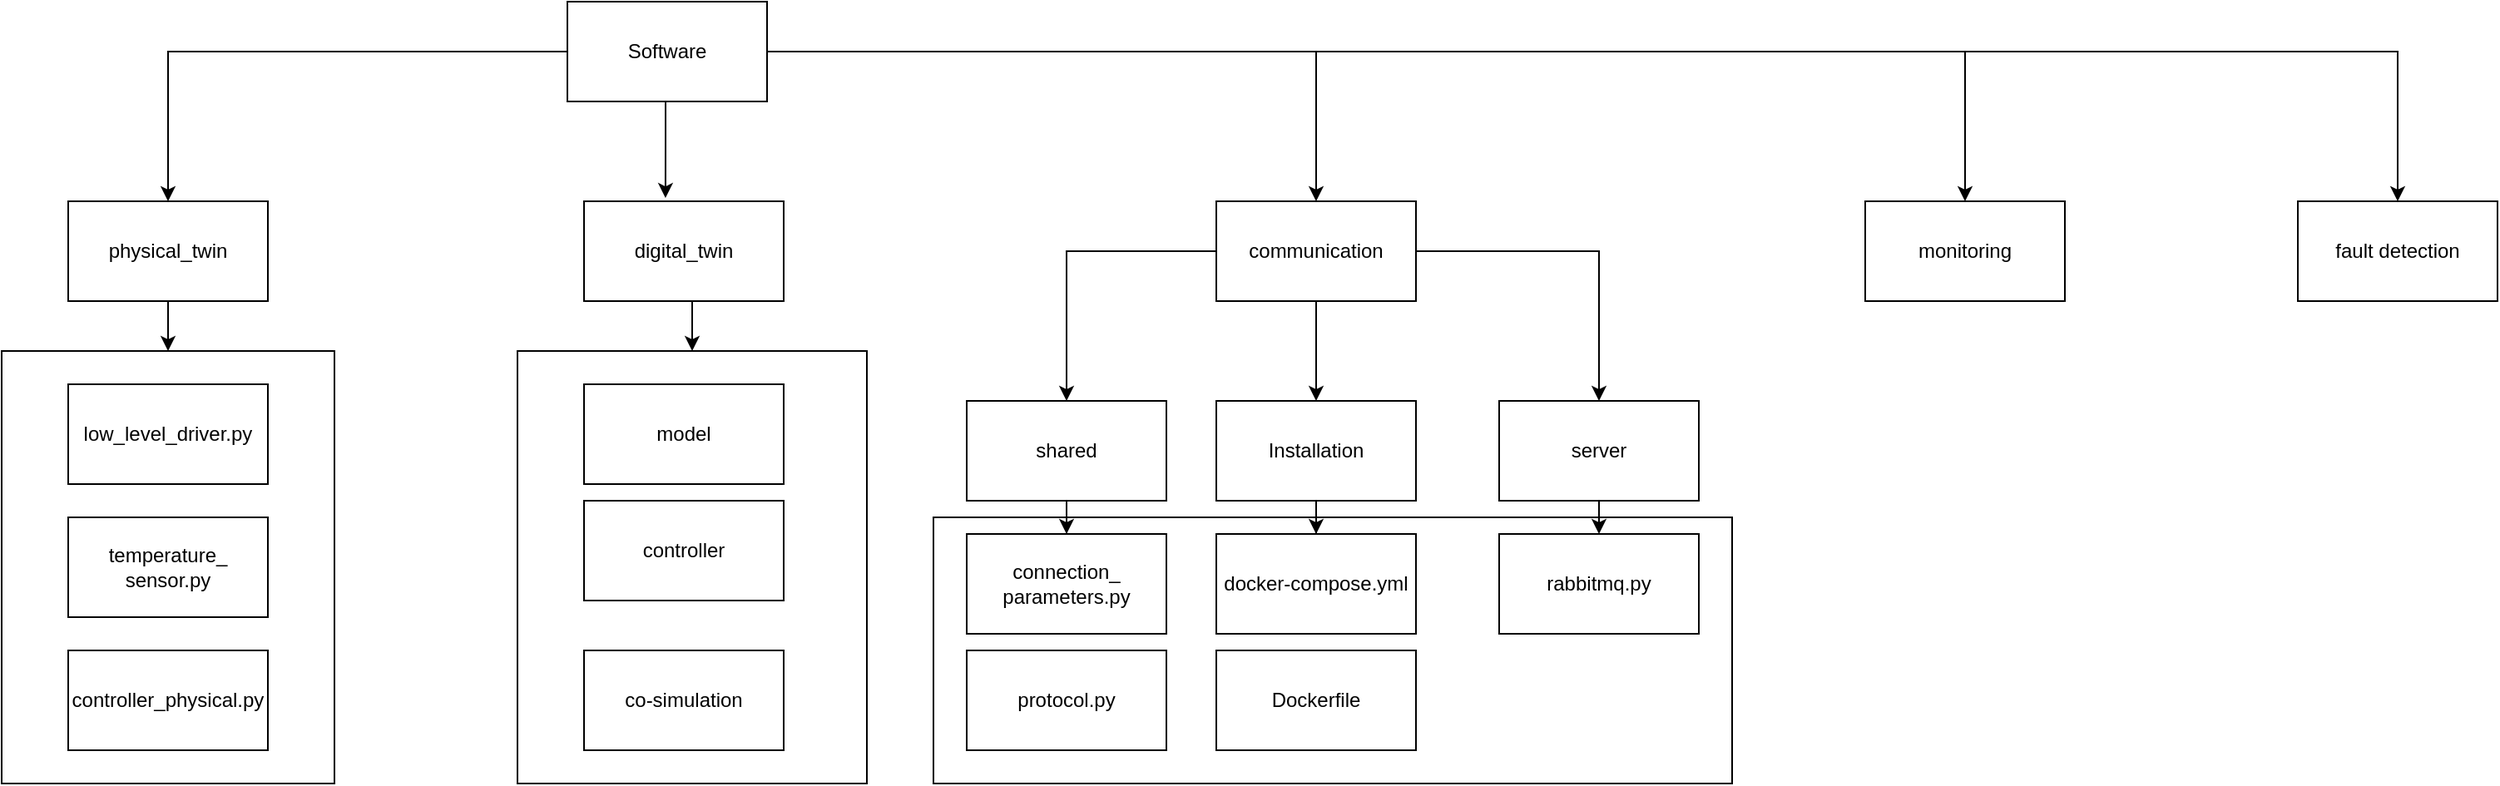 <mxfile version="13.9.9" type="device"><diagram id="iEd0tF4DcvAUMcgzVtME" name="Page-1"><mxGraphModel dx="1278" dy="948" grid="1" gridSize="10" guides="1" tooltips="1" connect="1" arrows="1" fold="1" page="1" pageScale="1" pageWidth="850" pageHeight="1100" math="0" shadow="0"><root><mxCell id="0"/><mxCell id="1" parent="0"/><mxCell id="X4DmHsCRrUhemdWOnzhn-28" value="" style="rounded=0;whiteSpace=wrap;html=1;" vertex="1" parent="1"><mxGeometry x="370" y="390" width="210" height="260" as="geometry"/></mxCell><mxCell id="X4DmHsCRrUhemdWOnzhn-27" value="" style="rounded=0;whiteSpace=wrap;html=1;" vertex="1" parent="1"><mxGeometry x="60" y="390" width="200" height="260" as="geometry"/></mxCell><mxCell id="X4DmHsCRrUhemdWOnzhn-26" value="" style="rounded=0;whiteSpace=wrap;html=1;" vertex="1" parent="1"><mxGeometry x="620" y="490" width="480" height="160" as="geometry"/></mxCell><mxCell id="X4DmHsCRrUhemdWOnzhn-5" style="edgeStyle=orthogonalEdgeStyle;rounded=0;orthogonalLoop=1;jettySize=auto;html=1;entryX=0.408;entryY=-0.033;entryDx=0;entryDy=0;entryPerimeter=0;" edge="1" parent="1" source="X4DmHsCRrUhemdWOnzhn-1" target="X4DmHsCRrUhemdWOnzhn-2"><mxGeometry relative="1" as="geometry"><Array as="points"><mxPoint x="459" y="260"/><mxPoint x="459" y="260"/></Array></mxGeometry></mxCell><mxCell id="X4DmHsCRrUhemdWOnzhn-6" style="edgeStyle=orthogonalEdgeStyle;rounded=0;orthogonalLoop=1;jettySize=auto;html=1;entryX=0.5;entryY=0;entryDx=0;entryDy=0;" edge="1" parent="1" source="X4DmHsCRrUhemdWOnzhn-1" target="X4DmHsCRrUhemdWOnzhn-3"><mxGeometry relative="1" as="geometry"/></mxCell><mxCell id="X4DmHsCRrUhemdWOnzhn-7" style="edgeStyle=orthogonalEdgeStyle;rounded=0;orthogonalLoop=1;jettySize=auto;html=1;entryX=0.5;entryY=0;entryDx=0;entryDy=0;" edge="1" parent="1" source="X4DmHsCRrUhemdWOnzhn-1" target="X4DmHsCRrUhemdWOnzhn-4"><mxGeometry relative="1" as="geometry"/></mxCell><mxCell id="X4DmHsCRrUhemdWOnzhn-35" style="edgeStyle=orthogonalEdgeStyle;rounded=0;orthogonalLoop=1;jettySize=auto;html=1;entryX=0.5;entryY=0;entryDx=0;entryDy=0;" edge="1" parent="1" source="X4DmHsCRrUhemdWOnzhn-1" target="X4DmHsCRrUhemdWOnzhn-24"><mxGeometry relative="1" as="geometry"/></mxCell><mxCell id="X4DmHsCRrUhemdWOnzhn-36" style="edgeStyle=orthogonalEdgeStyle;rounded=0;orthogonalLoop=1;jettySize=auto;html=1;entryX=0.5;entryY=0;entryDx=0;entryDy=0;" edge="1" parent="1" source="X4DmHsCRrUhemdWOnzhn-1" target="X4DmHsCRrUhemdWOnzhn-25"><mxGeometry relative="1" as="geometry"/></mxCell><mxCell id="X4DmHsCRrUhemdWOnzhn-1" value="Software" style="rounded=0;whiteSpace=wrap;html=1;" vertex="1" parent="1"><mxGeometry x="400" y="180" width="120" height="60" as="geometry"/></mxCell><mxCell id="X4DmHsCRrUhemdWOnzhn-30" style="edgeStyle=orthogonalEdgeStyle;rounded=0;orthogonalLoop=1;jettySize=auto;html=1;exitX=0.5;exitY=1;exitDx=0;exitDy=0;entryX=0.5;entryY=0;entryDx=0;entryDy=0;" edge="1" parent="1" source="X4DmHsCRrUhemdWOnzhn-2" target="X4DmHsCRrUhemdWOnzhn-28"><mxGeometry relative="1" as="geometry"/></mxCell><mxCell id="X4DmHsCRrUhemdWOnzhn-2" value="digital_twin" style="rounded=0;whiteSpace=wrap;html=1;" vertex="1" parent="1"><mxGeometry x="410" y="300" width="120" height="60" as="geometry"/></mxCell><mxCell id="X4DmHsCRrUhemdWOnzhn-29" style="edgeStyle=orthogonalEdgeStyle;rounded=0;orthogonalLoop=1;jettySize=auto;html=1;exitX=0.5;exitY=1;exitDx=0;exitDy=0;entryX=0.5;entryY=0;entryDx=0;entryDy=0;" edge="1" parent="1" source="X4DmHsCRrUhemdWOnzhn-3" target="X4DmHsCRrUhemdWOnzhn-27"><mxGeometry relative="1" as="geometry"/></mxCell><mxCell id="X4DmHsCRrUhemdWOnzhn-3" value="physical_twin" style="rounded=0;whiteSpace=wrap;html=1;" vertex="1" parent="1"><mxGeometry x="100" y="300" width="120" height="60" as="geometry"/></mxCell><mxCell id="X4DmHsCRrUhemdWOnzhn-14" style="edgeStyle=orthogonalEdgeStyle;rounded=0;orthogonalLoop=1;jettySize=auto;html=1;entryX=0.5;entryY=0;entryDx=0;entryDy=0;" edge="1" parent="1" source="X4DmHsCRrUhemdWOnzhn-4" target="X4DmHsCRrUhemdWOnzhn-12"><mxGeometry relative="1" as="geometry"/></mxCell><mxCell id="X4DmHsCRrUhemdWOnzhn-16" style="edgeStyle=orthogonalEdgeStyle;rounded=0;orthogonalLoop=1;jettySize=auto;html=1;" edge="1" parent="1" source="X4DmHsCRrUhemdWOnzhn-4" target="X4DmHsCRrUhemdWOnzhn-13"><mxGeometry relative="1" as="geometry"/></mxCell><mxCell id="X4DmHsCRrUhemdWOnzhn-17" style="edgeStyle=orthogonalEdgeStyle;rounded=0;orthogonalLoop=1;jettySize=auto;html=1;entryX=0.5;entryY=0;entryDx=0;entryDy=0;" edge="1" parent="1" source="X4DmHsCRrUhemdWOnzhn-4" target="X4DmHsCRrUhemdWOnzhn-11"><mxGeometry relative="1" as="geometry"/></mxCell><mxCell id="X4DmHsCRrUhemdWOnzhn-4" value="communication" style="rounded=0;whiteSpace=wrap;html=1;" vertex="1" parent="1"><mxGeometry x="790" y="300" width="120" height="60" as="geometry"/></mxCell><mxCell id="X4DmHsCRrUhemdWOnzhn-8" value="low_level_driver.py" style="rounded=0;whiteSpace=wrap;html=1;" vertex="1" parent="1"><mxGeometry x="100" y="410" width="120" height="60" as="geometry"/></mxCell><mxCell id="X4DmHsCRrUhemdWOnzhn-9" value="temperature_&lt;br&gt;sensor.py" style="rounded=0;whiteSpace=wrap;html=1;" vertex="1" parent="1"><mxGeometry x="100" y="490" width="120" height="60" as="geometry"/></mxCell><mxCell id="X4DmHsCRrUhemdWOnzhn-10" value="controller_physical.py" style="rounded=0;whiteSpace=wrap;html=1;" vertex="1" parent="1"><mxGeometry x="100" y="570" width="120" height="60" as="geometry"/></mxCell><mxCell id="X4DmHsCRrUhemdWOnzhn-33" style="edgeStyle=orthogonalEdgeStyle;rounded=0;orthogonalLoop=1;jettySize=auto;html=1;entryX=0.5;entryY=0;entryDx=0;entryDy=0;" edge="1" parent="1" source="X4DmHsCRrUhemdWOnzhn-11" target="X4DmHsCRrUhemdWOnzhn-18"><mxGeometry relative="1" as="geometry"/></mxCell><mxCell id="X4DmHsCRrUhemdWOnzhn-11" value="Installation" style="rounded=0;whiteSpace=wrap;html=1;" vertex="1" parent="1"><mxGeometry x="790" y="420" width="120" height="60" as="geometry"/></mxCell><mxCell id="X4DmHsCRrUhemdWOnzhn-34" style="edgeStyle=orthogonalEdgeStyle;rounded=0;orthogonalLoop=1;jettySize=auto;html=1;entryX=0.5;entryY=0;entryDx=0;entryDy=0;" edge="1" parent="1" source="X4DmHsCRrUhemdWOnzhn-12" target="X4DmHsCRrUhemdWOnzhn-20"><mxGeometry relative="1" as="geometry"/></mxCell><mxCell id="X4DmHsCRrUhemdWOnzhn-12" value="shared" style="rounded=0;whiteSpace=wrap;html=1;" vertex="1" parent="1"><mxGeometry x="640" y="420" width="120" height="60" as="geometry"/></mxCell><mxCell id="X4DmHsCRrUhemdWOnzhn-31" style="edgeStyle=orthogonalEdgeStyle;rounded=0;orthogonalLoop=1;jettySize=auto;html=1;exitX=0.5;exitY=1;exitDx=0;exitDy=0;entryX=0.5;entryY=0;entryDx=0;entryDy=0;" edge="1" parent="1" source="X4DmHsCRrUhemdWOnzhn-13" target="X4DmHsCRrUhemdWOnzhn-22"><mxGeometry relative="1" as="geometry"/></mxCell><mxCell id="X4DmHsCRrUhemdWOnzhn-13" value="server" style="rounded=0;whiteSpace=wrap;html=1;" vertex="1" parent="1"><mxGeometry x="960" y="420" width="120" height="60" as="geometry"/></mxCell><mxCell id="X4DmHsCRrUhemdWOnzhn-18" value="docker-compose.yml" style="rounded=0;whiteSpace=wrap;html=1;" vertex="1" parent="1"><mxGeometry x="790" y="500" width="120" height="60" as="geometry"/></mxCell><mxCell id="X4DmHsCRrUhemdWOnzhn-19" value="Dockerfile" style="rounded=0;whiteSpace=wrap;html=1;" vertex="1" parent="1"><mxGeometry x="790" y="570" width="120" height="60" as="geometry"/></mxCell><mxCell id="X4DmHsCRrUhemdWOnzhn-20" value="connection_&lt;br&gt;parameters.py" style="rounded=0;whiteSpace=wrap;html=1;" vertex="1" parent="1"><mxGeometry x="640" y="500" width="120" height="60" as="geometry"/></mxCell><mxCell id="X4DmHsCRrUhemdWOnzhn-21" value="protocol.py" style="rounded=0;whiteSpace=wrap;html=1;" vertex="1" parent="1"><mxGeometry x="640" y="570" width="120" height="60" as="geometry"/></mxCell><mxCell id="X4DmHsCRrUhemdWOnzhn-22" value="rabbitmq.py" style="rounded=0;whiteSpace=wrap;html=1;" vertex="1" parent="1"><mxGeometry x="960" y="500" width="120" height="60" as="geometry"/></mxCell><mxCell id="X4DmHsCRrUhemdWOnzhn-23" value="model" style="rounded=0;whiteSpace=wrap;html=1;" vertex="1" parent="1"><mxGeometry x="410" y="410" width="120" height="60" as="geometry"/></mxCell><mxCell id="X4DmHsCRrUhemdWOnzhn-24" value="monitoring" style="rounded=0;whiteSpace=wrap;html=1;" vertex="1" parent="1"><mxGeometry x="1180" y="300" width="120" height="60" as="geometry"/></mxCell><mxCell id="X4DmHsCRrUhemdWOnzhn-25" value="fault detection" style="rounded=0;whiteSpace=wrap;html=1;" vertex="1" parent="1"><mxGeometry x="1440" y="300" width="120" height="60" as="geometry"/></mxCell><mxCell id="X4DmHsCRrUhemdWOnzhn-37" value="controller" style="rounded=0;whiteSpace=wrap;html=1;" vertex="1" parent="1"><mxGeometry x="410" y="480" width="120" height="60" as="geometry"/></mxCell><mxCell id="X4DmHsCRrUhemdWOnzhn-38" value="co-simulation" style="rounded=0;whiteSpace=wrap;html=1;" vertex="1" parent="1"><mxGeometry x="410" y="570" width="120" height="60" as="geometry"/></mxCell></root></mxGraphModel></diagram></mxfile>